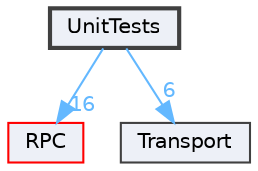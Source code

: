 digraph "C:/Dev/ezRPC/UnitTests"
{
 // LATEX_PDF_SIZE
  bgcolor="transparent";
  edge [fontname=Helvetica,fontsize=10,labelfontname=Helvetica,labelfontsize=10];
  node [fontname=Helvetica,fontsize=10,shape=box,height=0.2,width=0.4];
  compound=true
  dir_4be4f7b278e009bf0f1906cf31fb73bd [label="UnitTests", fillcolor="#edf0f7", color="grey25", style="filled,bold", URL="dir_4be4f7b278e009bf0f1906cf31fb73bd.html",tooltip=""];
  dir_5e7820cd9865310f5cd4c55ebafcb2ee [label="RPC", fillcolor="#edf0f7", color="red", style="filled", URL="dir_5e7820cd9865310f5cd4c55ebafcb2ee.html",tooltip=""];
  dir_fe0408bba8e1b297be50641f0afa584a [label="Transport", fillcolor="#edf0f7", color="grey25", style="filled", URL="dir_fe0408bba8e1b297be50641f0afa584a.html",tooltip=""];
  dir_4be4f7b278e009bf0f1906cf31fb73bd->dir_5e7820cd9865310f5cd4c55ebafcb2ee [headlabel="16", labeldistance=1.5 headhref="dir_000117_000099.html" href="dir_000117_000099.html" color="steelblue1" fontcolor="steelblue1"];
  dir_4be4f7b278e009bf0f1906cf31fb73bd->dir_fe0408bba8e1b297be50641f0afa584a [headlabel="6", labeldistance=1.5 headhref="dir_000117_000115.html" href="dir_000117_000115.html" color="steelblue1" fontcolor="steelblue1"];
}
